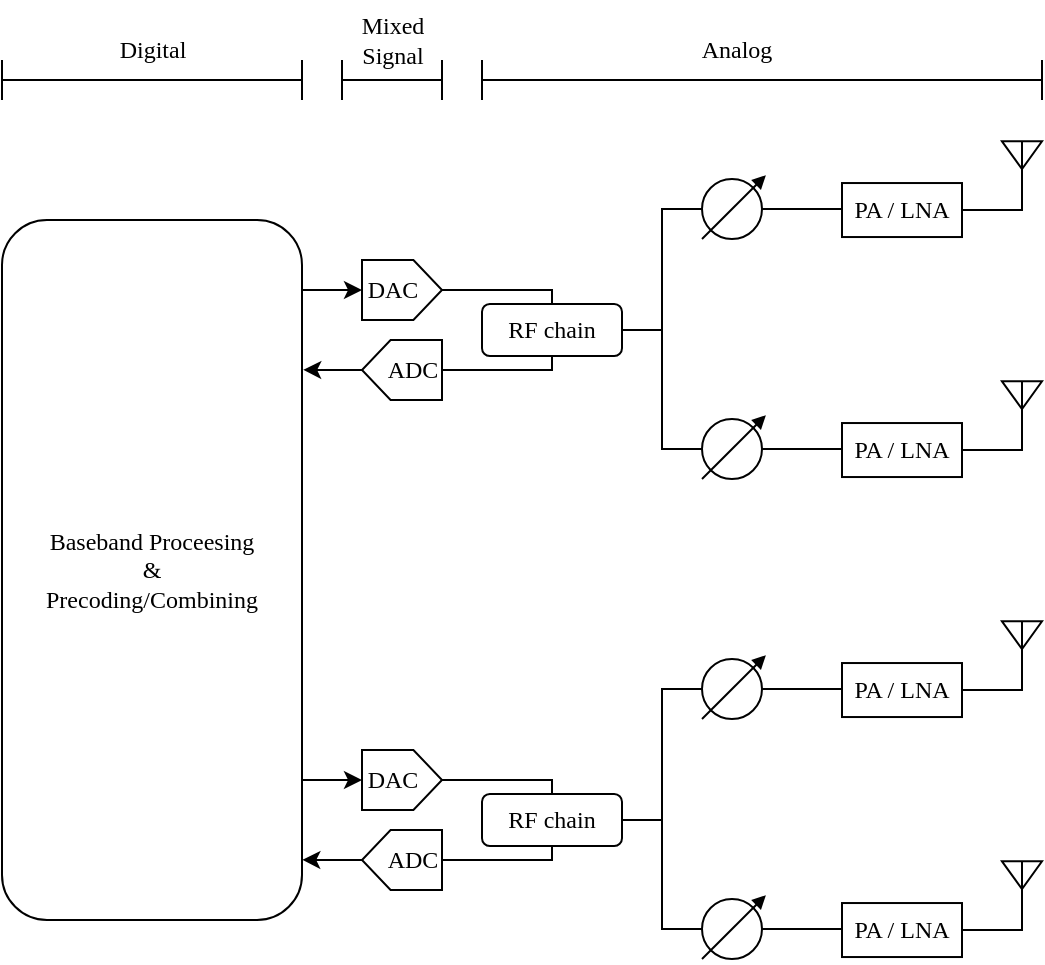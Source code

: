 <mxfile version="26.1.1">
  <diagram name="Page-1" id="ZXMcCEr7-6ZTMJQJ-nTa">
    <mxGraphModel dx="1060" dy="630" grid="1" gridSize="10" guides="1" tooltips="1" connect="1" arrows="1" fold="1" page="1" pageScale="1" pageWidth="850" pageHeight="1100" math="0" shadow="0">
      <root>
        <mxCell id="0" />
        <mxCell id="1" parent="0" />
        <mxCell id="SFJQxMjhM0Eyy20yIfaC-1" value="" style="verticalLabelPosition=bottom;shadow=0;dashed=0;align=center;html=1;verticalAlign=top;shape=mxgraph.electrical.abstract.dac;fontFamily=Modern;fontSource=https%3A%2F%2Fsourceforge.net%2Fprojects%2Fcm-unicode%2F;" parent="1" vertex="1">
          <mxGeometry x="260" y="140" width="40" height="30" as="geometry" />
        </mxCell>
        <mxCell id="SFJQxMjhM0Eyy20yIfaC-2" style="edgeStyle=orthogonalEdgeStyle;rounded=0;orthogonalLoop=1;jettySize=auto;html=1;entryX=0.5;entryY=0;entryDx=0;entryDy=0;endArrow=none;startFill=0;fontFamily=Modern;fontSource=https%3A%2F%2Fsourceforge.net%2Fprojects%2Fcm-unicode%2F;" parent="1" source="SFJQxMjhM0Eyy20yIfaC-3" target="SFJQxMjhM0Eyy20yIfaC-7" edge="1">
          <mxGeometry relative="1" as="geometry">
            <Array as="points">
              <mxPoint x="355" y="155" />
            </Array>
          </mxGeometry>
        </mxCell>
        <mxCell id="SFJQxMjhM0Eyy20yIfaC-3" value="&lt;font data-font-src=&quot;https://sourceforge.net/projects/cm-unicode/&quot;&gt;DAC&lt;/font&gt;" style="text;html=1;align=center;verticalAlign=middle;resizable=0;points=[];autosize=1;strokeColor=none;fillColor=none;fontFamily=Modern;fontSource=https%3A%2F%2Fsourceforge.net%2Fprojects%2Fcm-unicode%2F;" parent="1" vertex="1">
          <mxGeometry x="250" y="140" width="50" height="30" as="geometry" />
        </mxCell>
        <mxCell id="SFJQxMjhM0Eyy20yIfaC-4" style="edgeStyle=orthogonalEdgeStyle;rounded=0;orthogonalLoop=1;jettySize=auto;html=1;entryX=0.5;entryY=1;entryDx=0;entryDy=0;endArrow=none;startFill=0;fontFamily=Modern;fontSource=https%3A%2F%2Fsourceforge.net%2Fprojects%2Fcm-unicode%2F;" parent="1" source="SFJQxMjhM0Eyy20yIfaC-5" target="SFJQxMjhM0Eyy20yIfaC-7" edge="1">
          <mxGeometry relative="1" as="geometry">
            <Array as="points">
              <mxPoint x="355" y="195" />
            </Array>
          </mxGeometry>
        </mxCell>
        <mxCell id="SFJQxMjhM0Eyy20yIfaC-5" value="" style="verticalLabelPosition=bottom;shadow=0;dashed=0;align=center;html=1;verticalAlign=top;shape=mxgraph.electrical.abstract.dac;rotation=-180;fontFamily=Modern;fontSource=https%3A%2F%2Fsourceforge.net%2Fprojects%2Fcm-unicode%2F;" parent="1" vertex="1">
          <mxGeometry x="260" y="180" width="40" height="30" as="geometry" />
        </mxCell>
        <mxCell id="SFJQxMjhM0Eyy20yIfaC-6" value="&lt;font&gt;ADC&lt;/font&gt;" style="text;html=1;align=center;verticalAlign=middle;resizable=0;points=[];autosize=1;strokeColor=none;fillColor=none;fontFamily=Modern;fontSource=https%3A%2F%2Fsourceforge.net%2Fprojects%2Fcm-unicode%2F;" parent="1" vertex="1">
          <mxGeometry x="260" y="180" width="50" height="30" as="geometry" />
        </mxCell>
        <mxCell id="SFJQxMjhM0Eyy20yIfaC-79" style="edgeStyle=orthogonalEdgeStyle;rounded=0;orthogonalLoop=1;jettySize=auto;html=1;exitX=1;exitY=0.5;exitDx=0;exitDy=0;entryX=0;entryY=0.5;entryDx=0;entryDy=0;endArrow=none;startFill=0;fontFamily=Modern;fontSource=https%3A%2F%2Fsourceforge.net%2Fprojects%2Fcm-unicode%2F;" parent="1" source="SFJQxMjhM0Eyy20yIfaC-7" target="SFJQxMjhM0Eyy20yIfaC-37" edge="1">
          <mxGeometry relative="1" as="geometry" />
        </mxCell>
        <mxCell id="SFJQxMjhM0Eyy20yIfaC-80" style="edgeStyle=orthogonalEdgeStyle;rounded=0;orthogonalLoop=1;jettySize=auto;html=1;exitX=1;exitY=0.5;exitDx=0;exitDy=0;entryX=0;entryY=0.5;entryDx=0;entryDy=0;endArrow=none;startFill=0;fontFamily=Modern;fontSource=https%3A%2F%2Fsourceforge.net%2Fprojects%2Fcm-unicode%2F;" parent="1" source="SFJQxMjhM0Eyy20yIfaC-7" target="SFJQxMjhM0Eyy20yIfaC-31" edge="1">
          <mxGeometry relative="1" as="geometry" />
        </mxCell>
        <mxCell id="SFJQxMjhM0Eyy20yIfaC-7" value="RF chain" style="rounded=1;whiteSpace=wrap;html=1;fontFamily=Modern;fontSource=https%3A%2F%2Fsourceforge.net%2Fprojects%2Fcm-unicode%2F;" parent="1" vertex="1">
          <mxGeometry x="320" y="162" width="70" height="26" as="geometry" />
        </mxCell>
        <mxCell id="SFJQxMjhM0Eyy20yIfaC-15" style="edgeStyle=orthogonalEdgeStyle;rounded=0;orthogonalLoop=1;jettySize=auto;html=1;entryX=0.5;entryY=0;entryDx=0;entryDy=0;endArrow=none;startFill=0;fontFamily=Modern;fontSource=https%3A%2F%2Fsourceforge.net%2Fprojects%2Fcm-unicode%2F;" parent="1" source="SFJQxMjhM0Eyy20yIfaC-16" target="SFJQxMjhM0Eyy20yIfaC-20" edge="1">
          <mxGeometry relative="1" as="geometry">
            <Array as="points">
              <mxPoint x="355" y="400" />
            </Array>
          </mxGeometry>
        </mxCell>
        <mxCell id="SFJQxMjhM0Eyy20yIfaC-16" value="" style="verticalLabelPosition=bottom;shadow=0;dashed=0;align=center;html=1;verticalAlign=top;shape=mxgraph.electrical.abstract.dac;fontFamily=Modern;fontSource=https%3A%2F%2Fsourceforge.net%2Fprojects%2Fcm-unicode%2F;" parent="1" vertex="1">
          <mxGeometry x="260" y="385" width="40" height="30" as="geometry" />
        </mxCell>
        <mxCell id="SFJQxMjhM0Eyy20yIfaC-17" style="edgeStyle=orthogonalEdgeStyle;rounded=0;orthogonalLoop=1;jettySize=auto;html=1;entryX=0.5;entryY=1;entryDx=0;entryDy=0;endArrow=none;startFill=0;fontFamily=Modern;fontSource=https%3A%2F%2Fsourceforge.net%2Fprojects%2Fcm-unicode%2F;" parent="1" source="SFJQxMjhM0Eyy20yIfaC-18" target="SFJQxMjhM0Eyy20yIfaC-20" edge="1">
          <mxGeometry relative="1" as="geometry">
            <Array as="points">
              <mxPoint x="355" y="440" />
            </Array>
          </mxGeometry>
        </mxCell>
        <mxCell id="SFJQxMjhM0Eyy20yIfaC-18" value="" style="verticalLabelPosition=bottom;shadow=0;dashed=0;align=center;html=1;verticalAlign=top;shape=mxgraph.electrical.abstract.dac;rotation=-180;fontFamily=Modern;fontSource=https%3A%2F%2Fsourceforge.net%2Fprojects%2Fcm-unicode%2F;" parent="1" vertex="1">
          <mxGeometry x="260" y="425" width="40" height="30" as="geometry" />
        </mxCell>
        <mxCell id="SFJQxMjhM0Eyy20yIfaC-19" value="&lt;font&gt;ADC&lt;/font&gt;" style="text;html=1;align=center;verticalAlign=middle;resizable=0;points=[];autosize=1;strokeColor=none;fillColor=none;fontFamily=Modern;fontSource=https%3A%2F%2Fsourceforge.net%2Fprojects%2Fcm-unicode%2F;" parent="1" vertex="1">
          <mxGeometry x="260" y="425" width="50" height="30" as="geometry" />
        </mxCell>
        <mxCell id="SFJQxMjhM0Eyy20yIfaC-129" style="edgeStyle=orthogonalEdgeStyle;rounded=0;orthogonalLoop=1;jettySize=auto;html=1;exitX=1;exitY=0.5;exitDx=0;exitDy=0;entryX=0;entryY=0.5;entryDx=0;entryDy=0;endArrow=none;startFill=0;fontFamily=Modern;fontSource=https%3A%2F%2Fsourceforge.net%2Fprojects%2Fcm-unicode%2F;" parent="1" source="SFJQxMjhM0Eyy20yIfaC-20" target="SFJQxMjhM0Eyy20yIfaC-114" edge="1">
          <mxGeometry relative="1" as="geometry" />
        </mxCell>
        <mxCell id="SFJQxMjhM0Eyy20yIfaC-130" style="edgeStyle=orthogonalEdgeStyle;rounded=0;orthogonalLoop=1;jettySize=auto;html=1;exitX=1;exitY=0.5;exitDx=0;exitDy=0;entryX=0;entryY=0.5;entryDx=0;entryDy=0;endArrow=none;startFill=0;fontFamily=Modern;fontSource=https%3A%2F%2Fsourceforge.net%2Fprojects%2Fcm-unicode%2F;" parent="1" source="SFJQxMjhM0Eyy20yIfaC-20" target="SFJQxMjhM0Eyy20yIfaC-108" edge="1">
          <mxGeometry relative="1" as="geometry" />
        </mxCell>
        <mxCell id="SFJQxMjhM0Eyy20yIfaC-20" value="RF chain" style="rounded=1;whiteSpace=wrap;html=1;fontFamily=Modern;fontSource=https%3A%2F%2Fsourceforge.net%2Fprojects%2Fcm-unicode%2F;" parent="1" vertex="1">
          <mxGeometry x="320" y="407" width="70" height="26" as="geometry" />
        </mxCell>
        <mxCell id="SFJQxMjhM0Eyy20yIfaC-21" value="&lt;div&gt;Baseband Proceesing&lt;/div&gt;&lt;div&gt;&amp;amp;&lt;/div&gt;&lt;div&gt;Precoding/Combining&lt;/div&gt;" style="rounded=1;whiteSpace=wrap;html=1;fontFamily=Modern;fontSource=https%3A%2F%2Fsourceforge.net%2Fprojects%2Fcm-unicode%2F;" parent="1" vertex="1">
          <mxGeometry x="80" y="120" width="150" height="350" as="geometry" />
        </mxCell>
        <mxCell id="SFJQxMjhM0Eyy20yIfaC-22" style="edgeStyle=orthogonalEdgeStyle;rounded=0;orthogonalLoop=1;jettySize=auto;html=1;entryX=1.001;entryY=0.914;entryDx=0;entryDy=0;entryPerimeter=0;fontFamily=Modern;fontSource=https%3A%2F%2Fsourceforge.net%2Fprojects%2Fcm-unicode%2F;" parent="1" source="SFJQxMjhM0Eyy20yIfaC-19" target="SFJQxMjhM0Eyy20yIfaC-21" edge="1">
          <mxGeometry relative="1" as="geometry" />
        </mxCell>
        <mxCell id="SFJQxMjhM0Eyy20yIfaC-23" value="&lt;font data-font-src=&quot;https://sourceforge.net/projects/cm-unicode/&quot;&gt;DAC&lt;/font&gt;" style="text;html=1;align=center;verticalAlign=middle;resizable=0;points=[];autosize=1;strokeColor=none;fillColor=none;fontFamily=Modern;fontSource=https%3A%2F%2Fsourceforge.net%2Fprojects%2Fcm-unicode%2F;" parent="1" vertex="1">
          <mxGeometry x="250" y="385" width="50" height="30" as="geometry" />
        </mxCell>
        <mxCell id="SFJQxMjhM0Eyy20yIfaC-24" style="edgeStyle=orthogonalEdgeStyle;rounded=0;orthogonalLoop=1;jettySize=auto;html=1;entryX=1.003;entryY=0.8;entryDx=0;entryDy=0;entryPerimeter=0;startArrow=classic;startFill=1;endArrow=none;fontFamily=Modern;fontSource=https%3A%2F%2Fsourceforge.net%2Fprojects%2Fcm-unicode%2F;" parent="1" source="SFJQxMjhM0Eyy20yIfaC-16" target="SFJQxMjhM0Eyy20yIfaC-21" edge="1">
          <mxGeometry relative="1" as="geometry" />
        </mxCell>
        <mxCell id="SFJQxMjhM0Eyy20yIfaC-27" style="edgeStyle=orthogonalEdgeStyle;rounded=0;orthogonalLoop=1;jettySize=auto;html=1;entryX=1.004;entryY=0.214;entryDx=0;entryDy=0;entryPerimeter=0;fontFamily=Modern;fontSource=https%3A%2F%2Fsourceforge.net%2Fprojects%2Fcm-unicode%2F;" parent="1" source="SFJQxMjhM0Eyy20yIfaC-5" target="SFJQxMjhM0Eyy20yIfaC-21" edge="1">
          <mxGeometry relative="1" as="geometry" />
        </mxCell>
        <mxCell id="SFJQxMjhM0Eyy20yIfaC-28" style="edgeStyle=orthogonalEdgeStyle;rounded=0;orthogonalLoop=1;jettySize=auto;html=1;entryX=1.003;entryY=0.1;entryDx=0;entryDy=0;entryPerimeter=0;endArrow=none;startFill=1;startArrow=classic;fontFamily=Modern;fontSource=https%3A%2F%2Fsourceforge.net%2Fprojects%2Fcm-unicode%2F;" parent="1" source="SFJQxMjhM0Eyy20yIfaC-1" target="SFJQxMjhM0Eyy20yIfaC-21" edge="1">
          <mxGeometry relative="1" as="geometry" />
        </mxCell>
        <mxCell id="SFJQxMjhM0Eyy20yIfaC-29" value="" style="shape=image;html=1;verticalAlign=top;verticalLabelPosition=bottom;labelBackgroundColor=#ffffff;imageAspect=0;aspect=fixed;image=https://cdn0.iconfinder.com/data/icons/phosphor-fill-vol-2/256/dots-three-outline-fill-128.png;rotation=90;fontFamily=Modern;fontSource=https%3A%2F%2Fsourceforge.net%2Fprojects%2Fcm-unicode%2F;" parent="1" vertex="1">
          <mxGeometry x="272" y="281" width="28" height="28" as="geometry" />
        </mxCell>
        <mxCell id="SFJQxMjhM0Eyy20yIfaC-30" value="" style="group;fontFamily=Modern;fontSource=https%3A%2F%2Fsourceforge.net%2Fprojects%2Fcm-unicode%2F;" parent="1" vertex="1" connectable="0">
          <mxGeometry x="430" y="99.5" width="33.04" height="31.04" as="geometry" />
        </mxCell>
        <mxCell id="SFJQxMjhM0Eyy20yIfaC-31" value="" style="ellipse;whiteSpace=wrap;html=1;aspect=fixed;fontFamily=Modern;fontSource=https%3A%2F%2Fsourceforge.net%2Fprojects%2Fcm-unicode%2F;" parent="SFJQxMjhM0Eyy20yIfaC-30" vertex="1">
          <mxGeometry width="30" height="30" as="geometry" />
        </mxCell>
        <mxCell id="SFJQxMjhM0Eyy20yIfaC-32" value="" style="group;fontFamily=Modern;fontSource=https%3A%2F%2Fsourceforge.net%2Fprojects%2Fcm-unicode%2F;" parent="SFJQxMjhM0Eyy20yIfaC-30" vertex="1" connectable="0">
          <mxGeometry y="0.004" width="33.04" height="31.036" as="geometry" />
        </mxCell>
        <mxCell id="SFJQxMjhM0Eyy20yIfaC-33" value="" style="group;fontFamily=Modern;fontSource=https%3A%2F%2Fsourceforge.net%2Fprojects%2Fcm-unicode%2F;" parent="SFJQxMjhM0Eyy20yIfaC-32" vertex="1" connectable="0">
          <mxGeometry y="-3" width="33.04" height="33" as="geometry" />
        </mxCell>
        <mxCell id="SFJQxMjhM0Eyy20yIfaC-34" value="" style="endArrow=none;html=1;rounded=0;entryX=0.372;entryY=0.5;entryDx=0;entryDy=0;entryPerimeter=0;fontFamily=Modern;fontSource=https%3A%2F%2Fsourceforge.net%2Fprojects%2Fcm-unicode%2F;" parent="SFJQxMjhM0Eyy20yIfaC-33" target="SFJQxMjhM0Eyy20yIfaC-35" edge="1">
          <mxGeometry width="50" height="50" relative="1" as="geometry">
            <mxPoint y="33" as="sourcePoint" />
            <mxPoint x="31.938" y="1.101" as="targetPoint" />
          </mxGeometry>
        </mxCell>
        <mxCell id="SFJQxMjhM0Eyy20yIfaC-35" value="" style="triangle;whiteSpace=wrap;html=1;rotation=-45;gradientColor=none;fillColor=#000000;fontFamily=Modern;fontSource=https%3A%2F%2Fsourceforge.net%2Fprojects%2Fcm-unicode%2F;" parent="SFJQxMjhM0Eyy20yIfaC-33" vertex="1">
          <mxGeometry x="26.615" y="1.101" width="5.323" height="5.316" as="geometry" />
        </mxCell>
        <mxCell id="SFJQxMjhM0Eyy20yIfaC-36" value="" style="group;fontFamily=Modern;fontSource=https%3A%2F%2Fsourceforge.net%2Fprojects%2Fcm-unicode%2F;" parent="1" vertex="1" connectable="0">
          <mxGeometry x="430" y="219.5" width="33.04" height="31.04" as="geometry" />
        </mxCell>
        <mxCell id="SFJQxMjhM0Eyy20yIfaC-37" value="" style="ellipse;whiteSpace=wrap;html=1;aspect=fixed;fontFamily=Modern;fontSource=https%3A%2F%2Fsourceforge.net%2Fprojects%2Fcm-unicode%2F;" parent="SFJQxMjhM0Eyy20yIfaC-36" vertex="1">
          <mxGeometry width="30" height="30" as="geometry" />
        </mxCell>
        <mxCell id="SFJQxMjhM0Eyy20yIfaC-38" value="" style="group;fontFamily=Modern;fontSource=https%3A%2F%2Fsourceforge.net%2Fprojects%2Fcm-unicode%2F;" parent="SFJQxMjhM0Eyy20yIfaC-36" vertex="1" connectable="0">
          <mxGeometry y="0.004" width="33.04" height="31.036" as="geometry" />
        </mxCell>
        <mxCell id="SFJQxMjhM0Eyy20yIfaC-39" value="" style="group;fontFamily=Modern;fontSource=https%3A%2F%2Fsourceforge.net%2Fprojects%2Fcm-unicode%2F;" parent="SFJQxMjhM0Eyy20yIfaC-38" vertex="1" connectable="0">
          <mxGeometry y="-3" width="33.04" height="33" as="geometry" />
        </mxCell>
        <mxCell id="SFJQxMjhM0Eyy20yIfaC-40" value="" style="endArrow=none;html=1;rounded=0;entryX=0.372;entryY=0.5;entryDx=0;entryDy=0;entryPerimeter=0;fontFamily=Modern;fontSource=https%3A%2F%2Fsourceforge.net%2Fprojects%2Fcm-unicode%2F;" parent="SFJQxMjhM0Eyy20yIfaC-39" target="SFJQxMjhM0Eyy20yIfaC-41" edge="1">
          <mxGeometry width="50" height="50" relative="1" as="geometry">
            <mxPoint y="33" as="sourcePoint" />
            <mxPoint x="31.938" y="1.101" as="targetPoint" />
          </mxGeometry>
        </mxCell>
        <mxCell id="SFJQxMjhM0Eyy20yIfaC-41" value="" style="triangle;whiteSpace=wrap;html=1;rotation=-45;gradientColor=none;fillColor=#000000;fontFamily=Modern;fontSource=https%3A%2F%2Fsourceforge.net%2Fprojects%2Fcm-unicode%2F;" parent="SFJQxMjhM0Eyy20yIfaC-39" vertex="1">
          <mxGeometry x="26.615" y="1.101" width="5.323" height="5.316" as="geometry" />
        </mxCell>
        <mxCell id="SFJQxMjhM0Eyy20yIfaC-46" style="edgeStyle=orthogonalEdgeStyle;rounded=0;orthogonalLoop=1;jettySize=auto;html=1;exitX=1;exitY=0.5;exitDx=0;exitDy=0;entryX=0;entryY=0.5;entryDx=0;entryDy=0;endArrow=none;startFill=0;fontFamily=Modern;fontSource=https%3A%2F%2Fsourceforge.net%2Fprojects%2Fcm-unicode%2F;" parent="1" source="SFJQxMjhM0Eyy20yIfaC-37" edge="1">
          <mxGeometry relative="1" as="geometry">
            <mxPoint x="500" y="234.5" as="targetPoint" />
          </mxGeometry>
        </mxCell>
        <mxCell id="SFJQxMjhM0Eyy20yIfaC-47" style="edgeStyle=orthogonalEdgeStyle;rounded=0;orthogonalLoop=1;jettySize=auto;html=1;exitX=1;exitY=0.5;exitDx=0;exitDy=0;entryX=0;entryY=0.5;entryDx=0;entryDy=0;endArrow=none;startFill=0;fontFamily=Modern;fontSource=https%3A%2F%2Fsourceforge.net%2Fprojects%2Fcm-unicode%2F;" parent="1" source="SFJQxMjhM0Eyy20yIfaC-31" edge="1">
          <mxGeometry relative="1" as="geometry">
            <mxPoint x="500" y="114.5" as="targetPoint" />
          </mxGeometry>
        </mxCell>
        <mxCell id="SFJQxMjhM0Eyy20yIfaC-48" value="" style="verticalLabelPosition=bottom;shadow=0;dashed=0;align=center;html=1;verticalAlign=top;shape=mxgraph.electrical.radio.aerial_-_antenna_2;fontFamily=Modern;fontSource=https%3A%2F%2Fsourceforge.net%2Fprojects%2Fcm-unicode%2F;" parent="1" vertex="1">
          <mxGeometry x="580" y="80.5" width="20" height="35" as="geometry" />
        </mxCell>
        <mxCell id="SFJQxMjhM0Eyy20yIfaC-49" value="" style="verticalLabelPosition=bottom;shadow=0;dashed=0;align=center;html=1;verticalAlign=top;shape=mxgraph.electrical.radio.aerial_-_antenna_2;fontFamily=Modern;fontSource=https%3A%2F%2Fsourceforge.net%2Fprojects%2Fcm-unicode%2F;" parent="1" vertex="1">
          <mxGeometry x="580" y="200.5" width="20" height="35" as="geometry" />
        </mxCell>
        <mxCell id="SFJQxMjhM0Eyy20yIfaC-76" value="" style="shape=image;html=1;verticalAlign=top;verticalLabelPosition=bottom;labelBackgroundColor=#ffffff;imageAspect=0;aspect=fixed;image=https://cdn0.iconfinder.com/data/icons/phosphor-fill-vol-2/256/dots-three-outline-fill-128.png;rotation=90;fontFamily=Modern;fontSource=https%3A%2F%2Fsourceforge.net%2Fprojects%2Fcm-unicode%2F;" parent="1" vertex="1">
          <mxGeometry x="463.04" y="160.54" width="28" height="28" as="geometry" />
        </mxCell>
        <mxCell id="SFJQxMjhM0Eyy20yIfaC-107" value="" style="group;fontFamily=Modern;fontSource=https%3A%2F%2Fsourceforge.net%2Fprojects%2Fcm-unicode%2F;" parent="1" vertex="1" connectable="0">
          <mxGeometry x="430" y="339.5" width="33.04" height="31.04" as="geometry" />
        </mxCell>
        <mxCell id="SFJQxMjhM0Eyy20yIfaC-108" value="" style="ellipse;whiteSpace=wrap;html=1;aspect=fixed;fontFamily=Modern;fontSource=https%3A%2F%2Fsourceforge.net%2Fprojects%2Fcm-unicode%2F;" parent="SFJQxMjhM0Eyy20yIfaC-107" vertex="1">
          <mxGeometry width="30" height="30" as="geometry" />
        </mxCell>
        <mxCell id="SFJQxMjhM0Eyy20yIfaC-109" value="" style="group;fontFamily=Modern;fontSource=https%3A%2F%2Fsourceforge.net%2Fprojects%2Fcm-unicode%2F;" parent="SFJQxMjhM0Eyy20yIfaC-107" vertex="1" connectable="0">
          <mxGeometry y="0.004" width="33.04" height="31.036" as="geometry" />
        </mxCell>
        <mxCell id="SFJQxMjhM0Eyy20yIfaC-110" value="" style="group;fontFamily=Modern;fontSource=https%3A%2F%2Fsourceforge.net%2Fprojects%2Fcm-unicode%2F;" parent="SFJQxMjhM0Eyy20yIfaC-109" vertex="1" connectable="0">
          <mxGeometry y="-3" width="33.04" height="33" as="geometry" />
        </mxCell>
        <mxCell id="SFJQxMjhM0Eyy20yIfaC-111" value="" style="endArrow=none;html=1;rounded=0;entryX=0.372;entryY=0.5;entryDx=0;entryDy=0;entryPerimeter=0;fontFamily=Modern;fontSource=https%3A%2F%2Fsourceforge.net%2Fprojects%2Fcm-unicode%2F;" parent="SFJQxMjhM0Eyy20yIfaC-110" target="SFJQxMjhM0Eyy20yIfaC-112" edge="1">
          <mxGeometry width="50" height="50" relative="1" as="geometry">
            <mxPoint y="33" as="sourcePoint" />
            <mxPoint x="31.938" y="1.101" as="targetPoint" />
          </mxGeometry>
        </mxCell>
        <mxCell id="SFJQxMjhM0Eyy20yIfaC-112" value="" style="triangle;whiteSpace=wrap;html=1;rotation=-45;gradientColor=none;fillColor=#000000;fontFamily=Modern;fontSource=https%3A%2F%2Fsourceforge.net%2Fprojects%2Fcm-unicode%2F;" parent="SFJQxMjhM0Eyy20yIfaC-110" vertex="1">
          <mxGeometry x="26.615" y="1.101" width="5.323" height="5.316" as="geometry" />
        </mxCell>
        <mxCell id="SFJQxMjhM0Eyy20yIfaC-113" value="" style="group;fontFamily=Modern;fontSource=https%3A%2F%2Fsourceforge.net%2Fprojects%2Fcm-unicode%2F;" parent="1" vertex="1" connectable="0">
          <mxGeometry x="430" y="459.5" width="33.04" height="31.04" as="geometry" />
        </mxCell>
        <mxCell id="SFJQxMjhM0Eyy20yIfaC-114" value="" style="ellipse;whiteSpace=wrap;html=1;aspect=fixed;fontFamily=Modern;fontSource=https%3A%2F%2Fsourceforge.net%2Fprojects%2Fcm-unicode%2F;" parent="SFJQxMjhM0Eyy20yIfaC-113" vertex="1">
          <mxGeometry width="30" height="30" as="geometry" />
        </mxCell>
        <mxCell id="SFJQxMjhM0Eyy20yIfaC-115" value="" style="group;fontFamily=Modern;fontSource=https%3A%2F%2Fsourceforge.net%2Fprojects%2Fcm-unicode%2F;" parent="SFJQxMjhM0Eyy20yIfaC-113" vertex="1" connectable="0">
          <mxGeometry y="0.004" width="33.04" height="31.036" as="geometry" />
        </mxCell>
        <mxCell id="SFJQxMjhM0Eyy20yIfaC-116" value="" style="group;fontFamily=Modern;fontSource=https%3A%2F%2Fsourceforge.net%2Fprojects%2Fcm-unicode%2F;" parent="SFJQxMjhM0Eyy20yIfaC-115" vertex="1" connectable="0">
          <mxGeometry y="-3" width="33.04" height="33" as="geometry" />
        </mxCell>
        <mxCell id="SFJQxMjhM0Eyy20yIfaC-117" value="" style="endArrow=none;html=1;rounded=0;entryX=0.372;entryY=0.5;entryDx=0;entryDy=0;entryPerimeter=0;fontFamily=Modern;fontSource=https%3A%2F%2Fsourceforge.net%2Fprojects%2Fcm-unicode%2F;" parent="SFJQxMjhM0Eyy20yIfaC-116" target="SFJQxMjhM0Eyy20yIfaC-118" edge="1">
          <mxGeometry width="50" height="50" relative="1" as="geometry">
            <mxPoint y="33" as="sourcePoint" />
            <mxPoint x="31.938" y="1.101" as="targetPoint" />
          </mxGeometry>
        </mxCell>
        <mxCell id="SFJQxMjhM0Eyy20yIfaC-118" value="" style="triangle;whiteSpace=wrap;html=1;rotation=-45;gradientColor=none;fillColor=#000000;fontFamily=Modern;fontSource=https%3A%2F%2Fsourceforge.net%2Fprojects%2Fcm-unicode%2F;" parent="SFJQxMjhM0Eyy20yIfaC-116" vertex="1">
          <mxGeometry x="26.615" y="1.101" width="5.323" height="5.316" as="geometry" />
        </mxCell>
        <mxCell id="SFJQxMjhM0Eyy20yIfaC-123" style="edgeStyle=orthogonalEdgeStyle;rounded=0;orthogonalLoop=1;jettySize=auto;html=1;exitX=1;exitY=0.5;exitDx=0;exitDy=0;entryX=0;entryY=0.5;entryDx=0;entryDy=0;endArrow=none;startFill=0;fontFamily=Modern;fontSource=https%3A%2F%2Fsourceforge.net%2Fprojects%2Fcm-unicode%2F;" parent="1" source="SFJQxMjhM0Eyy20yIfaC-114" edge="1">
          <mxGeometry relative="1" as="geometry">
            <mxPoint x="500" y="474.5" as="targetPoint" />
          </mxGeometry>
        </mxCell>
        <mxCell id="SFJQxMjhM0Eyy20yIfaC-124" style="edgeStyle=orthogonalEdgeStyle;rounded=0;orthogonalLoop=1;jettySize=auto;html=1;exitX=1;exitY=0.5;exitDx=0;exitDy=0;entryX=0;entryY=0.5;entryDx=0;entryDy=0;endArrow=none;startFill=0;fontFamily=Modern;fontSource=https%3A%2F%2Fsourceforge.net%2Fprojects%2Fcm-unicode%2F;" parent="1" source="SFJQxMjhM0Eyy20yIfaC-108" edge="1">
          <mxGeometry relative="1" as="geometry">
            <mxPoint x="500" y="354.5" as="targetPoint" />
          </mxGeometry>
        </mxCell>
        <mxCell id="SFJQxMjhM0Eyy20yIfaC-125" value="" style="verticalLabelPosition=bottom;shadow=0;dashed=0;align=center;html=1;verticalAlign=top;shape=mxgraph.electrical.radio.aerial_-_antenna_2;fontFamily=Modern;fontSource=https%3A%2F%2Fsourceforge.net%2Fprojects%2Fcm-unicode%2F;" parent="1" vertex="1">
          <mxGeometry x="580" y="320.5" width="20" height="35" as="geometry" />
        </mxCell>
        <mxCell id="SFJQxMjhM0Eyy20yIfaC-126" value="" style="verticalLabelPosition=bottom;shadow=0;dashed=0;align=center;html=1;verticalAlign=top;shape=mxgraph.electrical.radio.aerial_-_antenna_2;fontFamily=Modern;fontSource=https%3A%2F%2Fsourceforge.net%2Fprojects%2Fcm-unicode%2F;" parent="1" vertex="1">
          <mxGeometry x="580" y="440.5" width="20" height="35" as="geometry" />
        </mxCell>
        <mxCell id="SFJQxMjhM0Eyy20yIfaC-127" value="" style="shape=image;html=1;verticalAlign=top;verticalLabelPosition=bottom;labelBackgroundColor=#ffffff;imageAspect=0;aspect=fixed;image=https://cdn0.iconfinder.com/data/icons/phosphor-fill-vol-2/256/dots-three-outline-fill-128.png;rotation=90;fontFamily=Modern;fontSource=https%3A%2F%2Fsourceforge.net%2Fprojects%2Fcm-unicode%2F;" parent="1" vertex="1">
          <mxGeometry x="463.04" y="400.54" width="28" height="28" as="geometry" />
        </mxCell>
        <mxCell id="SFJQxMjhM0Eyy20yIfaC-131" value="Digital" style="text;html=1;align=center;verticalAlign=middle;resizable=0;points=[];autosize=1;strokeColor=none;fillColor=none;fontFamily=Modern;fontSource=https%3A%2F%2Fsourceforge.net%2Fprojects%2Fcm-unicode%2F;" parent="1" vertex="1">
          <mxGeometry x="125" y="20" width="60" height="30" as="geometry" />
        </mxCell>
        <mxCell id="SFJQxMjhM0Eyy20yIfaC-132" value="Mixed &lt;br&gt;Signal" style="text;html=1;align=center;verticalAlign=middle;resizable=0;points=[];autosize=1;strokeColor=none;fillColor=none;fontFamily=Modern;fontSource=https%3A%2F%2Fsourceforge.net%2Fprojects%2Fcm-unicode%2F;" parent="1" vertex="1">
          <mxGeometry x="250" y="10" width="50" height="40" as="geometry" />
        </mxCell>
        <mxCell id="SFJQxMjhM0Eyy20yIfaC-133" value="Analog" style="text;html=1;align=center;verticalAlign=middle;resizable=0;points=[];autosize=1;strokeColor=none;fillColor=none;fontFamily=Modern;fontSource=https%3A%2F%2Fsourceforge.net%2Fprojects%2Fcm-unicode%2F;" parent="1" vertex="1">
          <mxGeometry x="416.52" y="20" width="60" height="30" as="geometry" />
        </mxCell>
        <mxCell id="SFJQxMjhM0Eyy20yIfaC-134" value="" style="shape=crossbar;whiteSpace=wrap;html=1;rounded=1;fontFamily=Modern;fontSource=https%3A%2F%2Fsourceforge.net%2Fprojects%2Fcm-unicode%2F;" parent="1" vertex="1">
          <mxGeometry x="80" y="40" width="150" height="20" as="geometry" />
        </mxCell>
        <mxCell id="SFJQxMjhM0Eyy20yIfaC-135" value="" style="shape=crossbar;whiteSpace=wrap;html=1;rounded=1;fontFamily=Modern;fontSource=https%3A%2F%2Fsourceforge.net%2Fprojects%2Fcm-unicode%2F;" parent="1" vertex="1">
          <mxGeometry x="250" y="40" width="50" height="20" as="geometry" />
        </mxCell>
        <mxCell id="SFJQxMjhM0Eyy20yIfaC-136" value="" style="shape=crossbar;whiteSpace=wrap;html=1;rounded=1;fontFamily=Modern;fontSource=https%3A%2F%2Fsourceforge.net%2Fprojects%2Fcm-unicode%2F;" parent="1" vertex="1">
          <mxGeometry x="320" y="40" width="280" height="20" as="geometry" />
        </mxCell>
        <mxCell id="cJQhbiYWAVjo5Unq7q6Q-3" style="edgeStyle=orthogonalEdgeStyle;rounded=0;orthogonalLoop=1;jettySize=auto;html=1;endArrow=none;startFill=0;fontFamily=Modern;fontSource=https%3A%2F%2Fsourceforge.net%2Fprojects%2Fcm-unicode%2F;" edge="1" parent="1" source="cJQhbiYWAVjo5Unq7q6Q-2">
          <mxGeometry relative="1" as="geometry">
            <mxPoint x="590" y="115.02" as="targetPoint" />
          </mxGeometry>
        </mxCell>
        <mxCell id="cJQhbiYWAVjo5Unq7q6Q-2" value="PA / LNA" style="rounded=0;whiteSpace=wrap;html=1;fontFamily=Modern;fontSource=https%3A%2F%2Fsourceforge.net%2Fprojects%2Fcm-unicode%2F;" vertex="1" parent="1">
          <mxGeometry x="500" y="101.52" width="60" height="27" as="geometry" />
        </mxCell>
        <mxCell id="cJQhbiYWAVjo5Unq7q6Q-5" style="edgeStyle=orthogonalEdgeStyle;rounded=0;orthogonalLoop=1;jettySize=auto;html=1;endArrow=none;startFill=0;fontFamily=Modern;fontSource=https%3A%2F%2Fsourceforge.net%2Fprojects%2Fcm-unicode%2F;" edge="1" parent="1" source="cJQhbiYWAVjo5Unq7q6Q-4">
          <mxGeometry relative="1" as="geometry">
            <mxPoint x="590" y="235.02" as="targetPoint" />
          </mxGeometry>
        </mxCell>
        <mxCell id="cJQhbiYWAVjo5Unq7q6Q-4" value="PA / LNA" style="rounded=0;whiteSpace=wrap;html=1;fontFamily=Modern;fontSource=https%3A%2F%2Fsourceforge.net%2Fprojects%2Fcm-unicode%2F;" vertex="1" parent="1">
          <mxGeometry x="500" y="221.52" width="60" height="27" as="geometry" />
        </mxCell>
        <mxCell id="cJQhbiYWAVjo5Unq7q6Q-7" style="edgeStyle=orthogonalEdgeStyle;rounded=0;orthogonalLoop=1;jettySize=auto;html=1;endArrow=none;startFill=0;fontFamily=Modern;fontSource=https%3A%2F%2Fsourceforge.net%2Fprojects%2Fcm-unicode%2F;" edge="1" parent="1" source="cJQhbiYWAVjo5Unq7q6Q-6">
          <mxGeometry relative="1" as="geometry">
            <mxPoint x="590" y="355.02" as="targetPoint" />
          </mxGeometry>
        </mxCell>
        <mxCell id="cJQhbiYWAVjo5Unq7q6Q-6" value="PA / LNA" style="rounded=0;whiteSpace=wrap;html=1;fontFamily=Modern;fontSource=https%3A%2F%2Fsourceforge.net%2Fprojects%2Fcm-unicode%2F;" vertex="1" parent="1">
          <mxGeometry x="500" y="341.52" width="60" height="27" as="geometry" />
        </mxCell>
        <mxCell id="cJQhbiYWAVjo5Unq7q6Q-9" style="edgeStyle=orthogonalEdgeStyle;rounded=0;orthogonalLoop=1;jettySize=auto;html=1;endArrow=none;startFill=0;fontFamily=Modern;fontSource=https%3A%2F%2Fsourceforge.net%2Fprojects%2Fcm-unicode%2F;" edge="1" parent="1" source="cJQhbiYWAVjo5Unq7q6Q-8">
          <mxGeometry relative="1" as="geometry">
            <mxPoint x="590" y="475.02" as="targetPoint" />
          </mxGeometry>
        </mxCell>
        <mxCell id="cJQhbiYWAVjo5Unq7q6Q-8" value="PA / LNA" style="rounded=0;whiteSpace=wrap;html=1;fontFamily=Modern;fontSource=https%3A%2F%2Fsourceforge.net%2Fprojects%2Fcm-unicode%2F;" vertex="1" parent="1">
          <mxGeometry x="500" y="461.52" width="60" height="27" as="geometry" />
        </mxCell>
      </root>
    </mxGraphModel>
  </diagram>
</mxfile>
